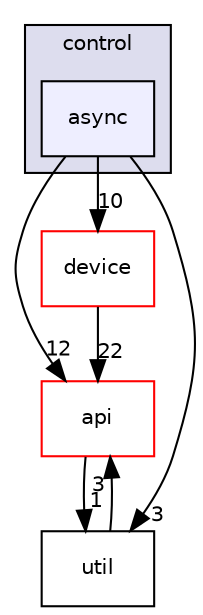 digraph "include/okapi/impl/control/async" {
  compound=true
  node [ fontsize="10", fontname="Helvetica"];
  edge [ labelfontsize="10", labelfontname="Helvetica"];
  subgraph clusterdir_65508a59c808b894a62e5fd576508e2d {
    graph [ bgcolor="#ddddee", pencolor="black", label="control" fontname="Helvetica", fontsize="10", URL="dir_65508a59c808b894a62e5fd576508e2d.html"]
  dir_a9dbe05d85c07061c49bc4b4aa5348a4 [shape=box, label="async", style="filled", fillcolor="#eeeeff", pencolor="black", URL="dir_a9dbe05d85c07061c49bc4b4aa5348a4.html"];
  }
  dir_63ebd08b8cf71fd366bf0de4231ab7e6 [shape=box label="api" fillcolor="white" style="filled" color="red" URL="dir_63ebd08b8cf71fd366bf0de4231ab7e6.html"];
  dir_a682ebdadffd7e3de671b571cdbc7309 [shape=box label="util" URL="dir_a682ebdadffd7e3de671b571cdbc7309.html"];
  dir_cbfaa812b5a187f9f977bd73c61fc8cb [shape=box label="device" fillcolor="white" style="filled" color="red" URL="dir_cbfaa812b5a187f9f977bd73c61fc8cb.html"];
  dir_a9dbe05d85c07061c49bc4b4aa5348a4->dir_63ebd08b8cf71fd366bf0de4231ab7e6 [headlabel="12", labeldistance=1.5 headhref="dir_000031_000011.html"];
  dir_a9dbe05d85c07061c49bc4b4aa5348a4->dir_a682ebdadffd7e3de671b571cdbc7309 [headlabel="3", labeldistance=1.5 headhref="dir_000031_000039.html"];
  dir_a9dbe05d85c07061c49bc4b4aa5348a4->dir_cbfaa812b5a187f9f977bd73c61fc8cb [headlabel="10", labeldistance=1.5 headhref="dir_000031_000034.html"];
  dir_a682ebdadffd7e3de671b571cdbc7309->dir_63ebd08b8cf71fd366bf0de4231ab7e6 [headlabel="3", labeldistance=1.5 headhref="dir_000039_000011.html"];
  dir_cbfaa812b5a187f9f977bd73c61fc8cb->dir_63ebd08b8cf71fd366bf0de4231ab7e6 [headlabel="22", labeldistance=1.5 headhref="dir_000034_000011.html"];
  dir_63ebd08b8cf71fd366bf0de4231ab7e6->dir_a682ebdadffd7e3de671b571cdbc7309 [headlabel="1", labeldistance=1.5 headhref="dir_000011_000039.html"];
}
